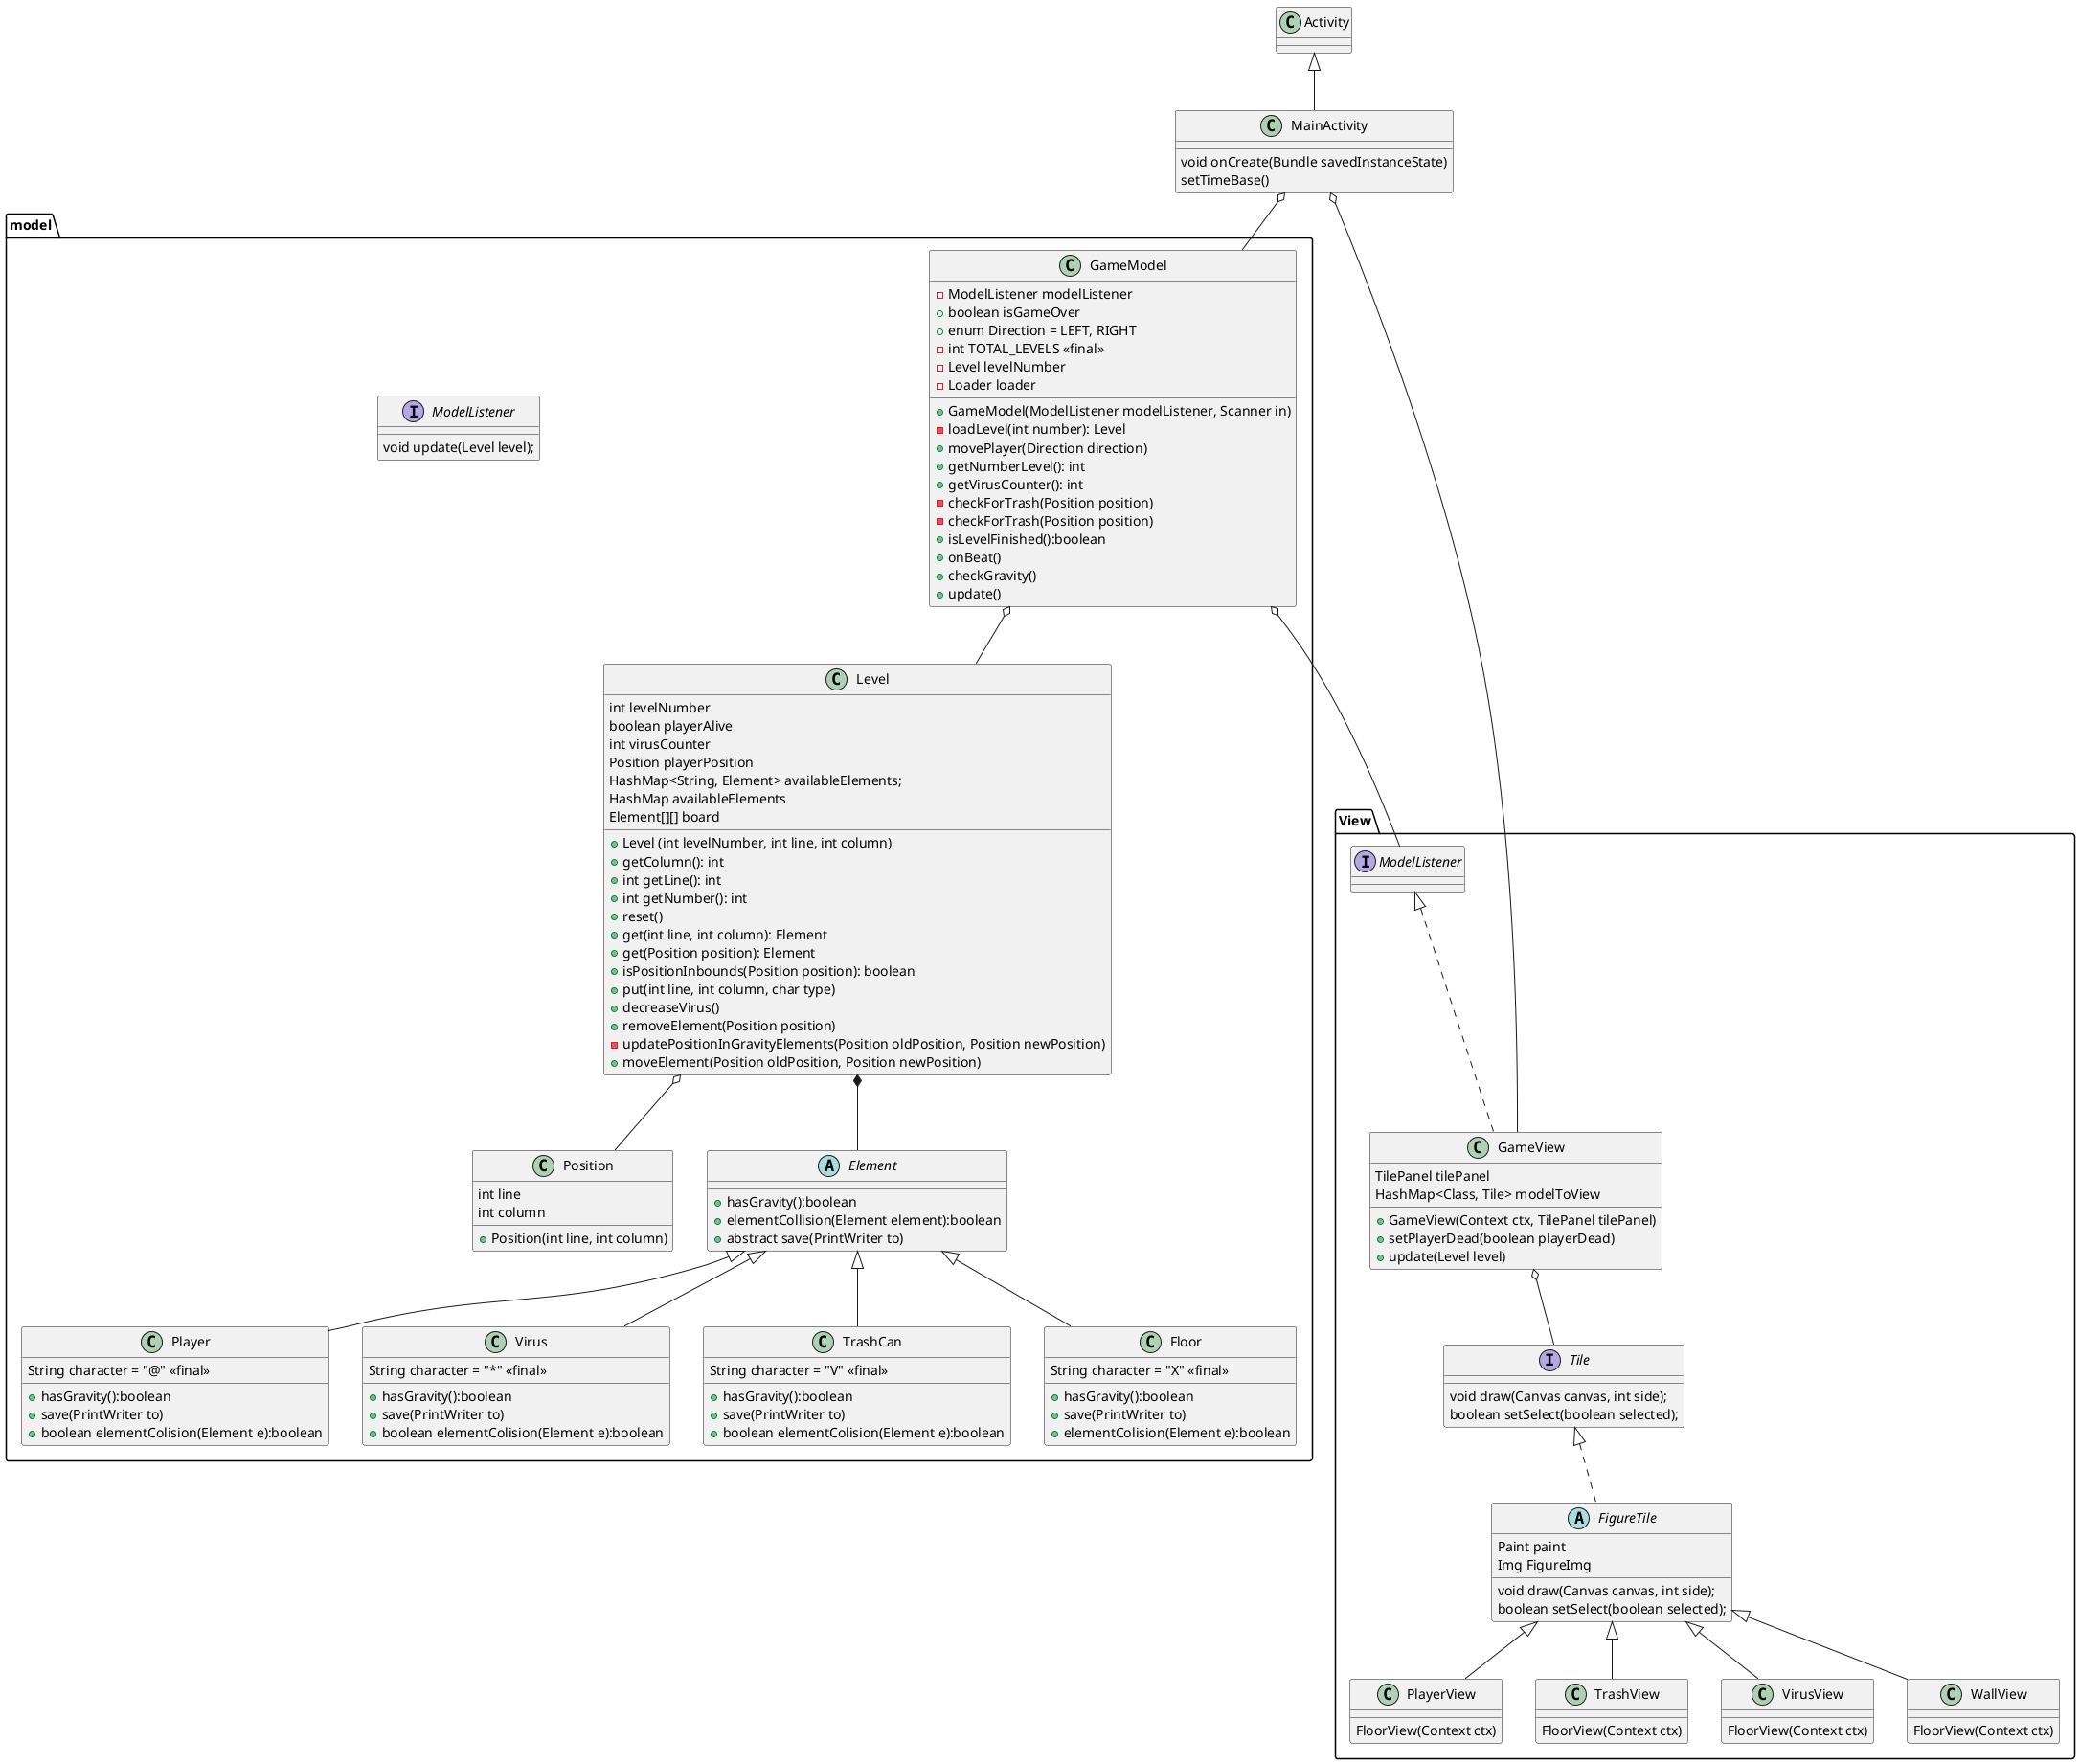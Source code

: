 @startuml



class MainActivity extends Activity{
    void onCreate(Bundle savedInstanceState)
    setTimeBase()
}

package View {
    MainActivity o-- GameView
    GameView o-- Tile
    interface Tile {
        void draw(Canvas canvas, int side);
        boolean setSelect(boolean selected);
    }
    abstract class FigureTile implements Tile {
        Paint paint
        Img FigureImg
        void draw(Canvas canvas, int side);
        boolean setSelect(boolean selected);
    }
    class GameView implements ModelListener {
        TilePanel tilePanel
        HashMap<Class, Tile> modelToView
        +GameView(Context ctx, TilePanel tilePanel)
        +setPlayerDead(boolean playerDead)
        +update(Level level)
    }
    class PlayerView extends FigureTile{
    FloorView(Context ctx)
    }
    class TrashView extends FigureTile{
     FloorView(Context ctx)
    }
    class VirusView extends FigureTile{
    FloorView(Context ctx)
    }
    class WallView extends FigureTile{
    FloorView(Context ctx)
    }
}

package model {

    MainActivity o-- GameModel
    GameModel o-- Level
    GameModel o-- ModelListener
    Level o-- Position
    Level *-- Element

    interface ModelListener {
        void update(Level level);
    }

    class Position {
        int line
        int column
        +Position(int line, int column)
    }

    class GameModel {
        -ModelListener modelListener
        +boolean isGameOver
        +enum Direction = LEFT, RIGHT
        -int TOTAL_LEVELS «final»
        -Level levelNumber
        -Loader loader
        +GameModel(ModelListener modelListener, Scanner in)
        -loadLevel(int number): Level
        +movePlayer(Direction direction)
        +getNumberLevel(): int
        +getVirusCounter(): int
        -checkForTrash(Position position)
        -checkForTrash(Position position)
        +isLevelFinished():boolean
        +onBeat()
        +checkGravity()
        +update()
    }

    class Level {
        int levelNumber
        boolean playerAlive
        int virusCounter
        Position playerPosition
        HashMap<String, Element> availableElements;
        HashMap availableElements
        Element[][] board
        +Level (int levelNumber, int line, int column)
        +getColumn(): int
        +int getLine(): int
        +int getNumber(): int
        +reset()
        +get(int line, int column): Element
        +get(Position position): Element
        +isPositionInbounds(Position position): boolean
        +put(int line, int column, char type)
        +decreaseVirus()
        +removeElement(Position position)
        -updatePositionInGravityElements(Position oldPosition, Position newPosition)
        +moveElement(Position oldPosition, Position newPosition)
    }

    abstract class Element {
        +hasGravity():boolean
        +elementCollision(Element element):boolean
        +abstract save(PrintWriter to)
    }

    class Player extends Element{
        String character = "@" «final»
        +hasGravity():boolean
        +save(PrintWriter to)
        +boolean elementColision(Element e):boolean
    }

    class Virus extends Element {
        String character = "*" «final»
        +hasGravity():boolean
        +save(PrintWriter to)
        +boolean elementColision(Element e):boolean
    }

    class TrashCan extends Element {
        String character = "V" «final»
        +hasGravity():boolean
        +save(PrintWriter to)
        +boolean elementColision(Element e):boolean
    }

    class Floor extends Element {
        String character = "X" «final»
        +hasGravity():boolean
        +save(PrintWriter to)
        +elementColision(Element e):boolean
    }
}
@enduml